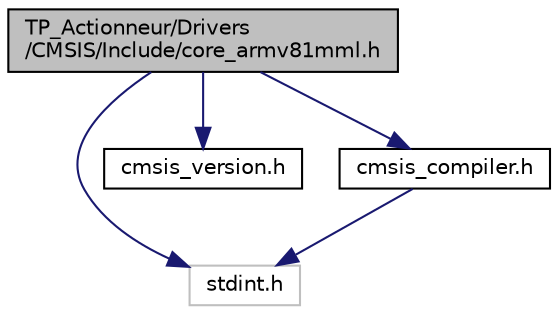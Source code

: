 digraph "TP_Actionneur/Drivers/CMSIS/Include/core_armv81mml.h"
{
 // LATEX_PDF_SIZE
  edge [fontname="Helvetica",fontsize="10",labelfontname="Helvetica",labelfontsize="10"];
  node [fontname="Helvetica",fontsize="10",shape=record];
  Node1 [label="TP_Actionneur/Drivers\l/CMSIS/Include/core_armv81mml.h",height=0.2,width=0.4,color="black", fillcolor="grey75", style="filled", fontcolor="black",tooltip="CMSIS Armv8.1-M Mainline Core Peripheral Access Layer Header File."];
  Node1 -> Node2 [color="midnightblue",fontsize="10",style="solid",fontname="Helvetica"];
  Node2 [label="stdint.h",height=0.2,width=0.4,color="grey75", fillcolor="white", style="filled",tooltip=" "];
  Node1 -> Node3 [color="midnightblue",fontsize="10",style="solid",fontname="Helvetica"];
  Node3 [label="cmsis_version.h",height=0.2,width=0.4,color="black", fillcolor="white", style="filled",URL="$cmsis__version_8h.html",tooltip="CMSIS Core(M) Version definitions."];
  Node1 -> Node4 [color="midnightblue",fontsize="10",style="solid",fontname="Helvetica"];
  Node4 [label="cmsis_compiler.h",height=0.2,width=0.4,color="black", fillcolor="white", style="filled",URL="$cmsis__compiler_8h.html",tooltip="CMSIS compiler generic header file."];
  Node4 -> Node2 [color="midnightblue",fontsize="10",style="solid",fontname="Helvetica"];
}
